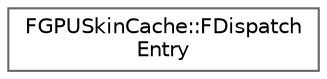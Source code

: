 digraph "Graphical Class Hierarchy"
{
 // INTERACTIVE_SVG=YES
 // LATEX_PDF_SIZE
  bgcolor="transparent";
  edge [fontname=Helvetica,fontsize=10,labelfontname=Helvetica,labelfontsize=10];
  node [fontname=Helvetica,fontsize=10,shape=box,height=0.2,width=0.4];
  rankdir="LR";
  Node0 [id="Node000000",label="FGPUSkinCache::FDispatch\lEntry",height=0.2,width=0.4,color="grey40", fillcolor="white", style="filled",URL="$dc/d86/structFGPUSkinCache_1_1FDispatchEntry.html",tooltip=" "];
}
